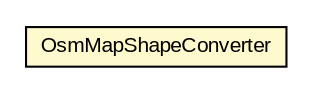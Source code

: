 #!/usr/local/bin/dot
#
# Class diagram 
# Generated by UMLGraph version R5_6-24-gf6e263 (http://www.umlgraph.org/)
#

digraph G {
	edge [fontname="arial",fontsize=10,labelfontname="arial",labelfontsize=10];
	node [fontname="arial",fontsize=10,shape=plaintext];
	nodesep=0.25;
	ranksep=0.5;
	// org.osmdroid.gpkg.overlay.OsmMapShapeConverter
	c188942 [label=<<table title="org.osmdroid.gpkg.overlay.OsmMapShapeConverter" border="0" cellborder="1" cellspacing="0" cellpadding="2" port="p" bgcolor="lemonChiffon" href="./OsmMapShapeConverter.html">
		<tr><td><table border="0" cellspacing="0" cellpadding="1">
<tr><td align="center" balign="center"> OsmMapShapeConverter </td></tr>
		</table></td></tr>
		</table>>, URL="./OsmMapShapeConverter.html", fontname="arial", fontcolor="black", fontsize=10.0];
}

